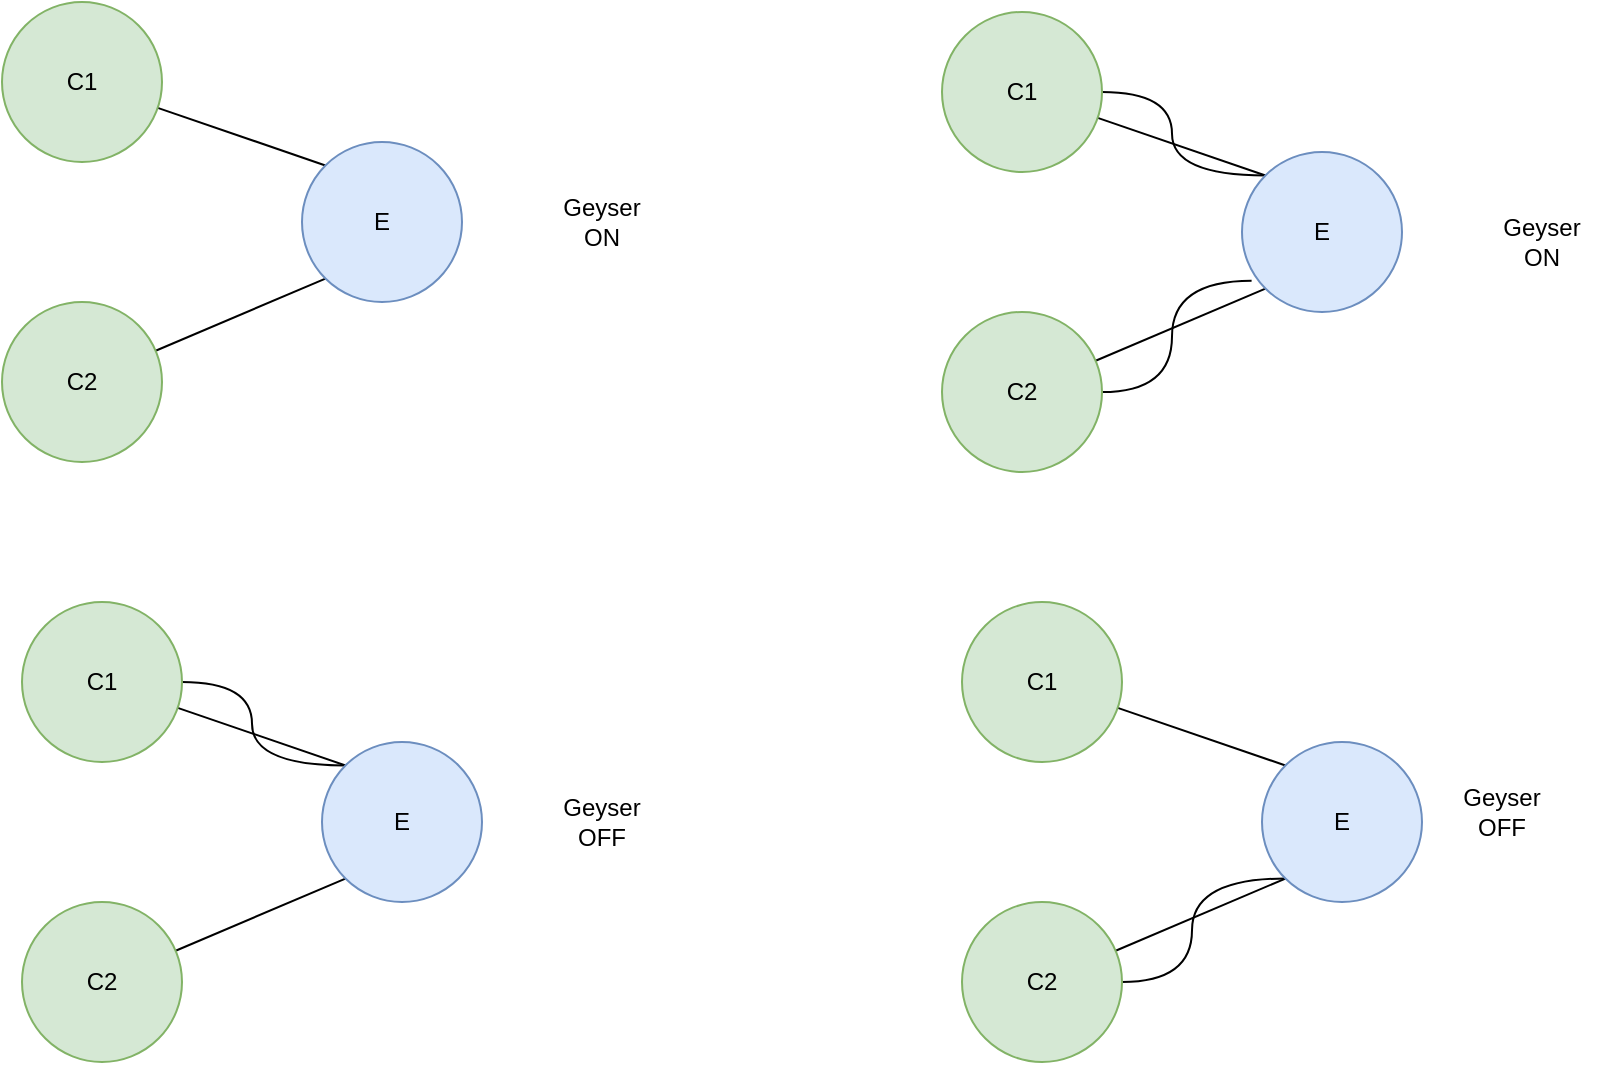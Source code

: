 <mxfile version="17.4.2" type="device"><diagram id="sJ41NnDWL4EdVuL2hFlO" name="Page-1"><mxGraphModel dx="1038" dy="641" grid="1" gridSize="10" guides="1" tooltips="1" connect="1" arrows="1" fold="1" page="1" pageScale="1" pageWidth="850" pageHeight="1100" math="0" shadow="0"><root><mxCell id="0"/><mxCell id="1" parent="0"/><mxCell id="B_sExX5dnF7z__0Xl9QC-4" style="rounded=0;orthogonalLoop=1;jettySize=auto;html=1;entryX=0;entryY=0;entryDx=0;entryDy=0;endArrow=none;endFill=0;" edge="1" parent="1" source="B_sExX5dnF7z__0Xl9QC-1" target="B_sExX5dnF7z__0Xl9QC-3"><mxGeometry relative="1" as="geometry"/></mxCell><mxCell id="B_sExX5dnF7z__0Xl9QC-1" value="C1" style="ellipse;whiteSpace=wrap;html=1;aspect=fixed;fillColor=#d5e8d4;strokeColor=#82b366;" vertex="1" parent="1"><mxGeometry x="50" y="240" width="80" height="80" as="geometry"/></mxCell><mxCell id="B_sExX5dnF7z__0Xl9QC-5" style="edgeStyle=none;rounded=0;orthogonalLoop=1;jettySize=auto;html=1;entryX=0;entryY=1;entryDx=0;entryDy=0;endArrow=none;endFill=0;" edge="1" parent="1" source="B_sExX5dnF7z__0Xl9QC-2" target="B_sExX5dnF7z__0Xl9QC-3"><mxGeometry relative="1" as="geometry"/></mxCell><mxCell id="B_sExX5dnF7z__0Xl9QC-2" value="C2" style="ellipse;whiteSpace=wrap;html=1;aspect=fixed;fillColor=#d5e8d4;strokeColor=#82b366;" vertex="1" parent="1"><mxGeometry x="50" y="390" width="80" height="80" as="geometry"/></mxCell><mxCell id="B_sExX5dnF7z__0Xl9QC-3" value="E" style="ellipse;whiteSpace=wrap;html=1;aspect=fixed;fillColor=#dae8fc;strokeColor=#6c8ebf;" vertex="1" parent="1"><mxGeometry x="200" y="310" width="80" height="80" as="geometry"/></mxCell><mxCell id="B_sExX5dnF7z__0Xl9QC-6" style="rounded=0;orthogonalLoop=1;jettySize=auto;html=1;entryX=0;entryY=0;entryDx=0;entryDy=0;endArrow=none;endFill=0;edgeStyle=orthogonalEdgeStyle;curved=1;" edge="1" parent="1" source="B_sExX5dnF7z__0Xl9QC-7" target="B_sExX5dnF7z__0Xl9QC-10"><mxGeometry relative="1" as="geometry"/></mxCell><mxCell id="B_sExX5dnF7z__0Xl9QC-20" style="edgeStyle=none;rounded=0;orthogonalLoop=1;jettySize=auto;html=1;entryX=0;entryY=0;entryDx=0;entryDy=0;endArrow=none;endFill=0;" edge="1" parent="1" source="B_sExX5dnF7z__0Xl9QC-7" target="B_sExX5dnF7z__0Xl9QC-10"><mxGeometry relative="1" as="geometry"/></mxCell><mxCell id="B_sExX5dnF7z__0Xl9QC-7" value="C1" style="ellipse;whiteSpace=wrap;html=1;aspect=fixed;fillColor=#d5e8d4;strokeColor=#82b366;" vertex="1" parent="1"><mxGeometry x="60" y="540" width="80" height="80" as="geometry"/></mxCell><mxCell id="B_sExX5dnF7z__0Xl9QC-8" style="edgeStyle=none;rounded=0;orthogonalLoop=1;jettySize=auto;html=1;entryX=0;entryY=1;entryDx=0;entryDy=0;endArrow=none;endFill=0;" edge="1" parent="1" source="B_sExX5dnF7z__0Xl9QC-9" target="B_sExX5dnF7z__0Xl9QC-10"><mxGeometry relative="1" as="geometry"/></mxCell><mxCell id="B_sExX5dnF7z__0Xl9QC-9" value="C2" style="ellipse;whiteSpace=wrap;html=1;aspect=fixed;fillColor=#d5e8d4;strokeColor=#82b366;" vertex="1" parent="1"><mxGeometry x="60" y="690" width="80" height="80" as="geometry"/></mxCell><mxCell id="B_sExX5dnF7z__0Xl9QC-10" value="E" style="ellipse;whiteSpace=wrap;html=1;aspect=fixed;fillColor=#dae8fc;strokeColor=#6c8ebf;" vertex="1" parent="1"><mxGeometry x="210" y="610" width="80" height="80" as="geometry"/></mxCell><mxCell id="B_sExX5dnF7z__0Xl9QC-11" value="Geyser &lt;br&gt;ON" style="text;html=1;strokeColor=none;fillColor=none;align=center;verticalAlign=middle;whiteSpace=wrap;rounded=0;" vertex="1" parent="1"><mxGeometry x="320" y="335" width="60" height="30" as="geometry"/></mxCell><mxCell id="B_sExX5dnF7z__0Xl9QC-13" style="rounded=0;orthogonalLoop=1;jettySize=auto;html=1;entryX=0;entryY=0;entryDx=0;entryDy=0;endArrow=none;endFill=0;" edge="1" parent="1" source="B_sExX5dnF7z__0Xl9QC-14" target="B_sExX5dnF7z__0Xl9QC-17"><mxGeometry relative="1" as="geometry"/></mxCell><mxCell id="B_sExX5dnF7z__0Xl9QC-14" value="C1" style="ellipse;whiteSpace=wrap;html=1;aspect=fixed;fillColor=#d5e8d4;strokeColor=#82b366;" vertex="1" parent="1"><mxGeometry x="530" y="540" width="80" height="80" as="geometry"/></mxCell><mxCell id="B_sExX5dnF7z__0Xl9QC-15" style="edgeStyle=orthogonalEdgeStyle;rounded=0;orthogonalLoop=1;jettySize=auto;html=1;entryX=0;entryY=1;entryDx=0;entryDy=0;endArrow=none;endFill=0;curved=1;" edge="1" parent="1" source="B_sExX5dnF7z__0Xl9QC-16" target="B_sExX5dnF7z__0Xl9QC-17"><mxGeometry relative="1" as="geometry"/></mxCell><mxCell id="B_sExX5dnF7z__0Xl9QC-19" style="rounded=0;orthogonalLoop=1;jettySize=auto;html=1;entryX=0;entryY=1;entryDx=0;entryDy=0;endArrow=none;endFill=0;" edge="1" parent="1" source="B_sExX5dnF7z__0Xl9QC-16" target="B_sExX5dnF7z__0Xl9QC-17"><mxGeometry relative="1" as="geometry"/></mxCell><mxCell id="B_sExX5dnF7z__0Xl9QC-16" value="C2" style="ellipse;whiteSpace=wrap;html=1;aspect=fixed;fillColor=#d5e8d4;strokeColor=#82b366;" vertex="1" parent="1"><mxGeometry x="530" y="690" width="80" height="80" as="geometry"/></mxCell><mxCell id="B_sExX5dnF7z__0Xl9QC-17" value="E" style="ellipse;whiteSpace=wrap;html=1;aspect=fixed;fillColor=#dae8fc;strokeColor=#6c8ebf;" vertex="1" parent="1"><mxGeometry x="680" y="610" width="80" height="80" as="geometry"/></mxCell><mxCell id="B_sExX5dnF7z__0Xl9QC-21" style="rounded=0;orthogonalLoop=1;jettySize=auto;html=1;entryX=0;entryY=0;entryDx=0;entryDy=0;endArrow=none;endFill=0;edgeStyle=orthogonalEdgeStyle;curved=1;" edge="1" parent="1" source="B_sExX5dnF7z__0Xl9QC-23" target="B_sExX5dnF7z__0Xl9QC-26"><mxGeometry relative="1" as="geometry"/></mxCell><mxCell id="B_sExX5dnF7z__0Xl9QC-22" style="edgeStyle=none;rounded=0;orthogonalLoop=1;jettySize=auto;html=1;entryX=0;entryY=0;entryDx=0;entryDy=0;endArrow=none;endFill=0;" edge="1" parent="1" source="B_sExX5dnF7z__0Xl9QC-23" target="B_sExX5dnF7z__0Xl9QC-26"><mxGeometry relative="1" as="geometry"/></mxCell><mxCell id="B_sExX5dnF7z__0Xl9QC-23" value="C1" style="ellipse;whiteSpace=wrap;html=1;aspect=fixed;fillColor=#d5e8d4;strokeColor=#82b366;" vertex="1" parent="1"><mxGeometry x="520" y="245" width="80" height="80" as="geometry"/></mxCell><mxCell id="B_sExX5dnF7z__0Xl9QC-24" style="edgeStyle=none;rounded=0;orthogonalLoop=1;jettySize=auto;html=1;entryX=0;entryY=1;entryDx=0;entryDy=0;endArrow=none;endFill=0;" edge="1" parent="1" source="B_sExX5dnF7z__0Xl9QC-25" target="B_sExX5dnF7z__0Xl9QC-26"><mxGeometry relative="1" as="geometry"/></mxCell><mxCell id="B_sExX5dnF7z__0Xl9QC-29" style="edgeStyle=orthogonalEdgeStyle;rounded=0;orthogonalLoop=1;jettySize=auto;html=1;entryX=0.06;entryY=0.805;entryDx=0;entryDy=0;endArrow=none;endFill=0;curved=1;entryPerimeter=0;" edge="1" parent="1" source="B_sExX5dnF7z__0Xl9QC-25" target="B_sExX5dnF7z__0Xl9QC-26"><mxGeometry relative="1" as="geometry"/></mxCell><mxCell id="B_sExX5dnF7z__0Xl9QC-25" value="C2" style="ellipse;whiteSpace=wrap;html=1;aspect=fixed;fillColor=#d5e8d4;strokeColor=#82b366;" vertex="1" parent="1"><mxGeometry x="520" y="395" width="80" height="80" as="geometry"/></mxCell><mxCell id="B_sExX5dnF7z__0Xl9QC-26" value="E" style="ellipse;whiteSpace=wrap;html=1;aspect=fixed;fillColor=#dae8fc;strokeColor=#6c8ebf;" vertex="1" parent="1"><mxGeometry x="670" y="315" width="80" height="80" as="geometry"/></mxCell><mxCell id="B_sExX5dnF7z__0Xl9QC-30" value="Geyser &lt;br&gt;ON" style="text;html=1;strokeColor=none;fillColor=none;align=center;verticalAlign=middle;whiteSpace=wrap;rounded=0;" vertex="1" parent="1"><mxGeometry x="790" y="345" width="60" height="30" as="geometry"/></mxCell><mxCell id="B_sExX5dnF7z__0Xl9QC-31" value="Geyser &lt;br&gt;OFF" style="text;html=1;strokeColor=none;fillColor=none;align=center;verticalAlign=middle;whiteSpace=wrap;rounded=0;" vertex="1" parent="1"><mxGeometry x="770" y="630" width="60" height="30" as="geometry"/></mxCell><mxCell id="B_sExX5dnF7z__0Xl9QC-32" value="Geyser &lt;br&gt;OFF" style="text;html=1;strokeColor=none;fillColor=none;align=center;verticalAlign=middle;whiteSpace=wrap;rounded=0;" vertex="1" parent="1"><mxGeometry x="320" y="635" width="60" height="30" as="geometry"/></mxCell></root></mxGraphModel></diagram></mxfile>